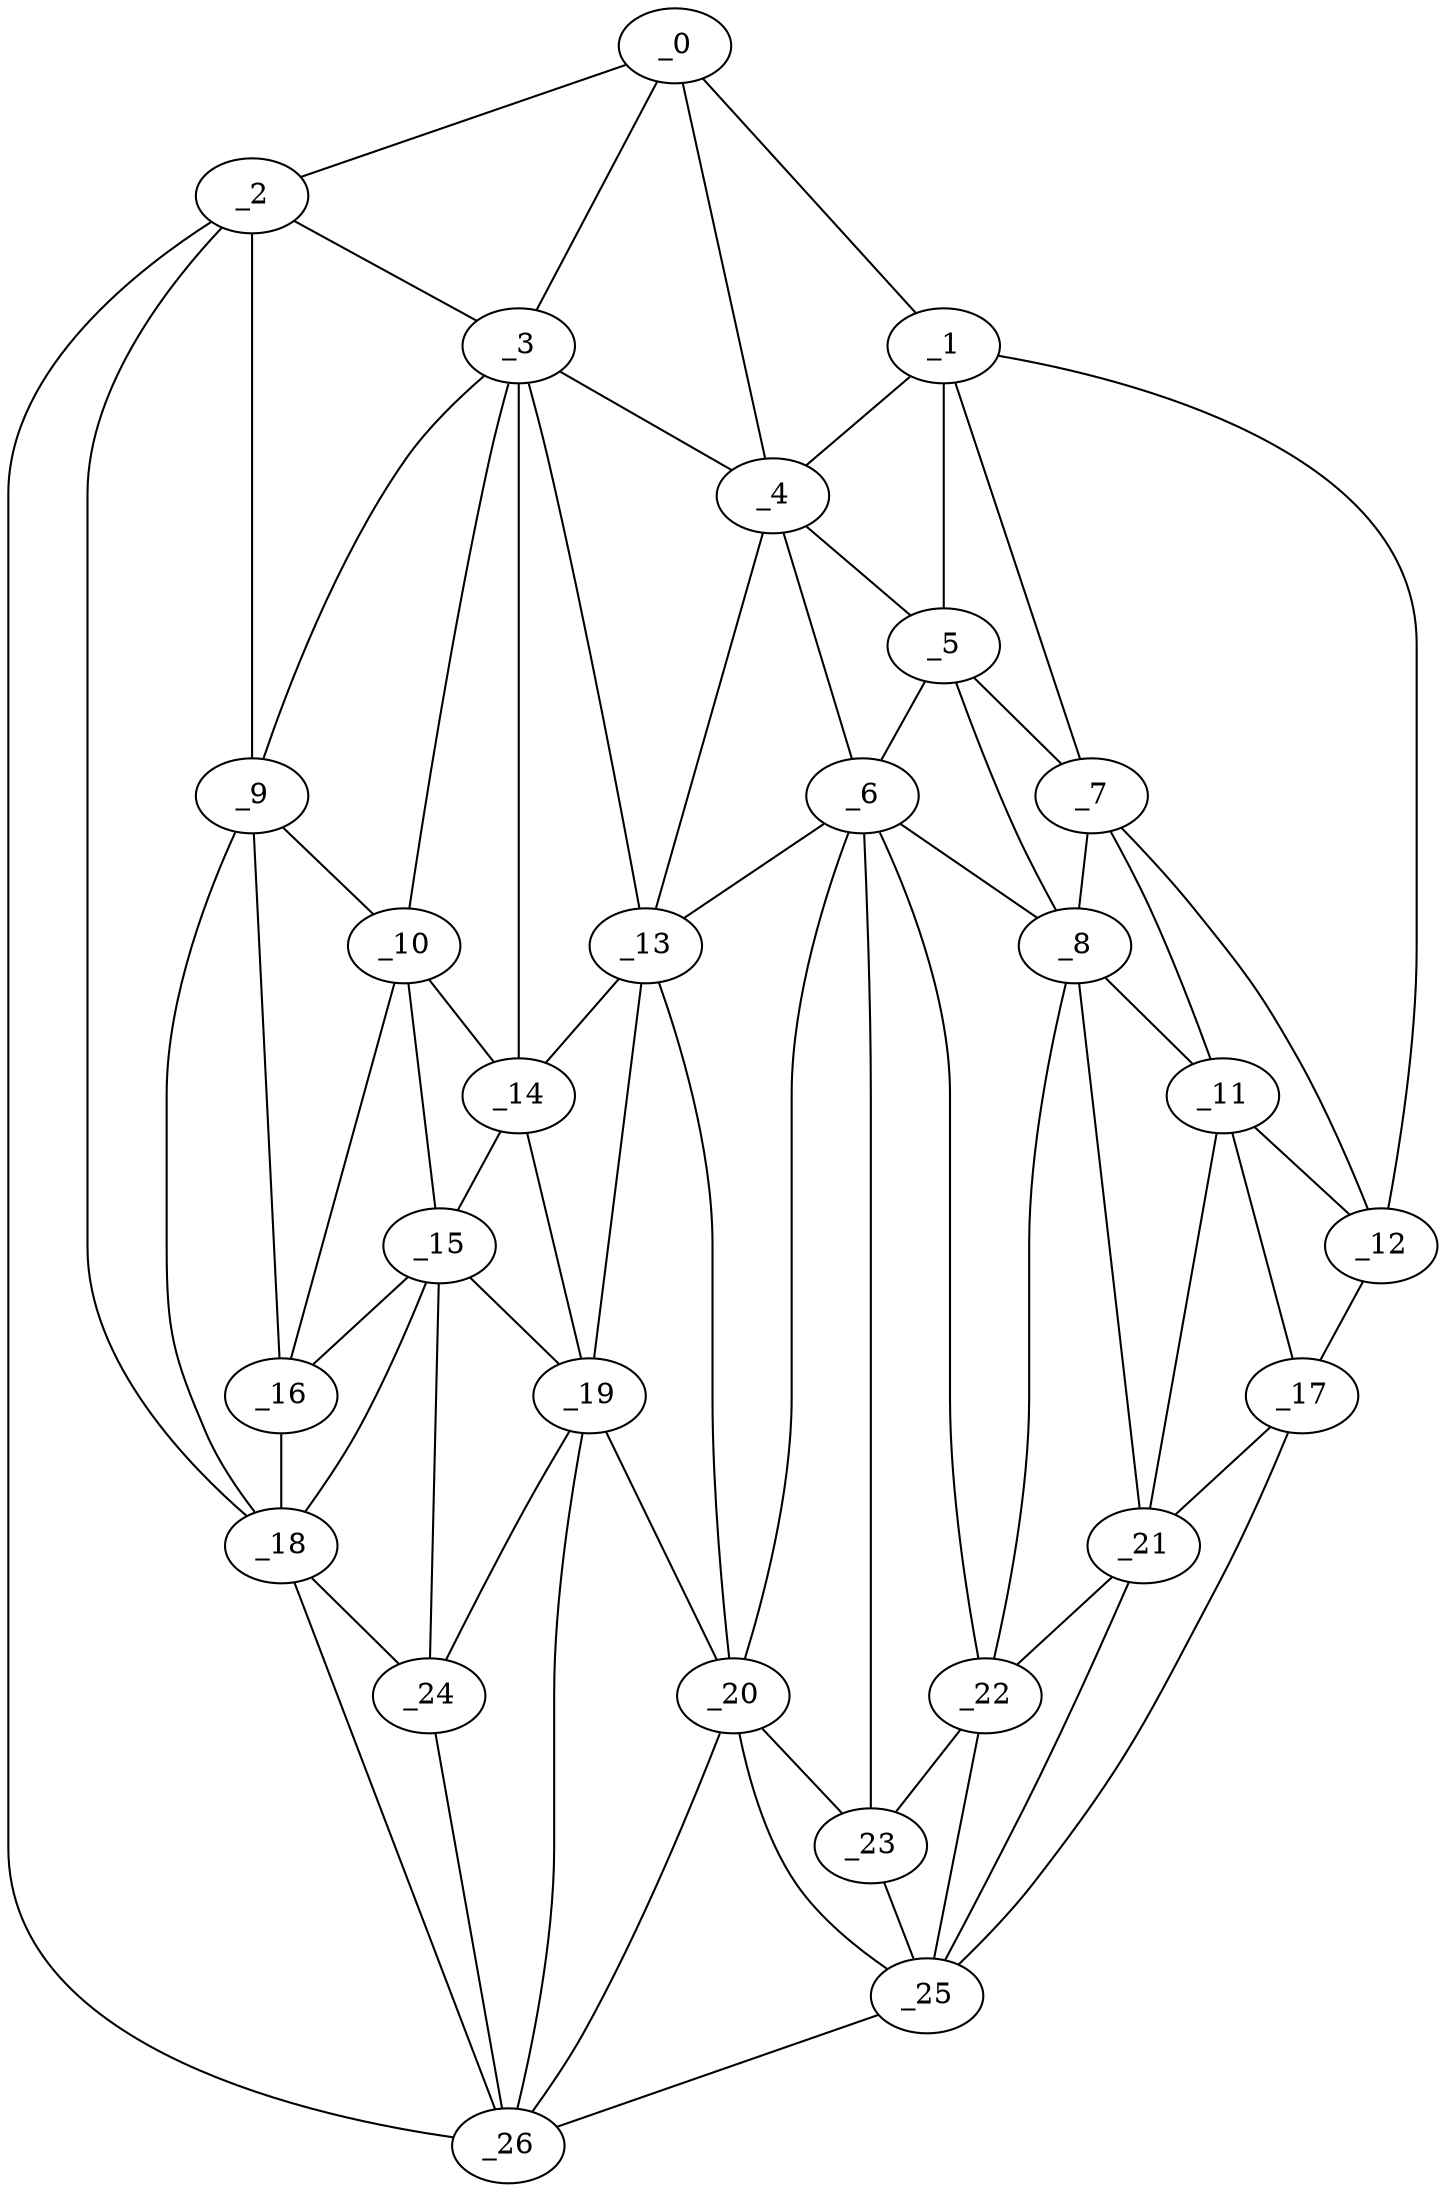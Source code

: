 graph "obj20__345.gxl" {
	_0	 [x=23,
		y=100];
	_1	 [x=40,
		y=9];
	_0 -- _1	 [valence=1];
	_2	 [x=41,
		y=125];
	_0 -- _2	 [valence=1];
	_3	 [x=43,
		y=94];
	_0 -- _3	 [valence=1];
	_4	 [x=54,
		y=55];
	_0 -- _4	 [valence=2];
	_1 -- _4	 [valence=1];
	_5	 [x=55,
		y=48];
	_1 -- _5	 [valence=2];
	_7	 [x=65,
		y=21];
	_1 -- _7	 [valence=1];
	_12	 [x=71,
		y=4];
	_1 -- _12	 [valence=1];
	_2 -- _3	 [valence=1];
	_9	 [x=67,
		y=114];
	_2 -- _9	 [valence=2];
	_18	 [x=82,
		y=113];
	_2 -- _18	 [valence=1];
	_26	 [x=105,
		y=115];
	_2 -- _26	 [valence=1];
	_3 -- _4	 [valence=2];
	_3 -- _9	 [valence=2];
	_10	 [x=68,
		y=110];
	_3 -- _10	 [valence=2];
	_13	 [x=73,
		y=88];
	_3 -- _13	 [valence=2];
	_14	 [x=73,
		y=93];
	_3 -- _14	 [valence=1];
	_4 -- _5	 [valence=2];
	_6	 [x=62,
		y=51];
	_4 -- _6	 [valence=2];
	_4 -- _13	 [valence=1];
	_5 -- _6	 [valence=2];
	_5 -- _7	 [valence=1];
	_8	 [x=67,
		y=28];
	_5 -- _8	 [valence=2];
	_6 -- _8	 [valence=2];
	_6 -- _13	 [valence=2];
	_20	 [x=85,
		y=77];
	_6 -- _20	 [valence=1];
	_22	 [x=88,
		y=42];
	_6 -- _22	 [valence=2];
	_23	 [x=91,
		y=48];
	_6 -- _23	 [valence=2];
	_7 -- _8	 [valence=2];
	_11	 [x=69,
		y=17];
	_7 -- _11	 [valence=2];
	_7 -- _12	 [valence=1];
	_8 -- _11	 [valence=1];
	_21	 [x=87,
		y=28];
	_8 -- _21	 [valence=1];
	_8 -- _22	 [valence=2];
	_9 -- _10	 [valence=2];
	_16	 [x=77,
		y=112];
	_9 -- _16	 [valence=1];
	_9 -- _18	 [valence=2];
	_10 -- _14	 [valence=2];
	_15	 [x=76,
		y=100];
	_10 -- _15	 [valence=1];
	_10 -- _16	 [valence=2];
	_11 -- _12	 [valence=2];
	_17	 [x=78,
		y=7];
	_11 -- _17	 [valence=2];
	_11 -- _21	 [valence=2];
	_12 -- _17	 [valence=1];
	_13 -- _14	 [valence=2];
	_19	 [x=84,
		y=89];
	_13 -- _19	 [valence=1];
	_13 -- _20	 [valence=2];
	_14 -- _15	 [valence=2];
	_14 -- _19	 [valence=2];
	_15 -- _16	 [valence=2];
	_15 -- _18	 [valence=2];
	_15 -- _19	 [valence=2];
	_24	 [x=93,
		y=112];
	_15 -- _24	 [valence=1];
	_16 -- _18	 [valence=1];
	_17 -- _21	 [valence=2];
	_25	 [x=98,
		y=47];
	_17 -- _25	 [valence=1];
	_18 -- _24	 [valence=1];
	_18 -- _26	 [valence=1];
	_19 -- _20	 [valence=2];
	_19 -- _24	 [valence=2];
	_19 -- _26	 [valence=1];
	_20 -- _23	 [valence=2];
	_20 -- _25	 [valence=2];
	_20 -- _26	 [valence=1];
	_21 -- _22	 [valence=2];
	_21 -- _25	 [valence=2];
	_22 -- _23	 [valence=2];
	_22 -- _25	 [valence=1];
	_23 -- _25	 [valence=2];
	_24 -- _26	 [valence=2];
	_25 -- _26	 [valence=1];
}
